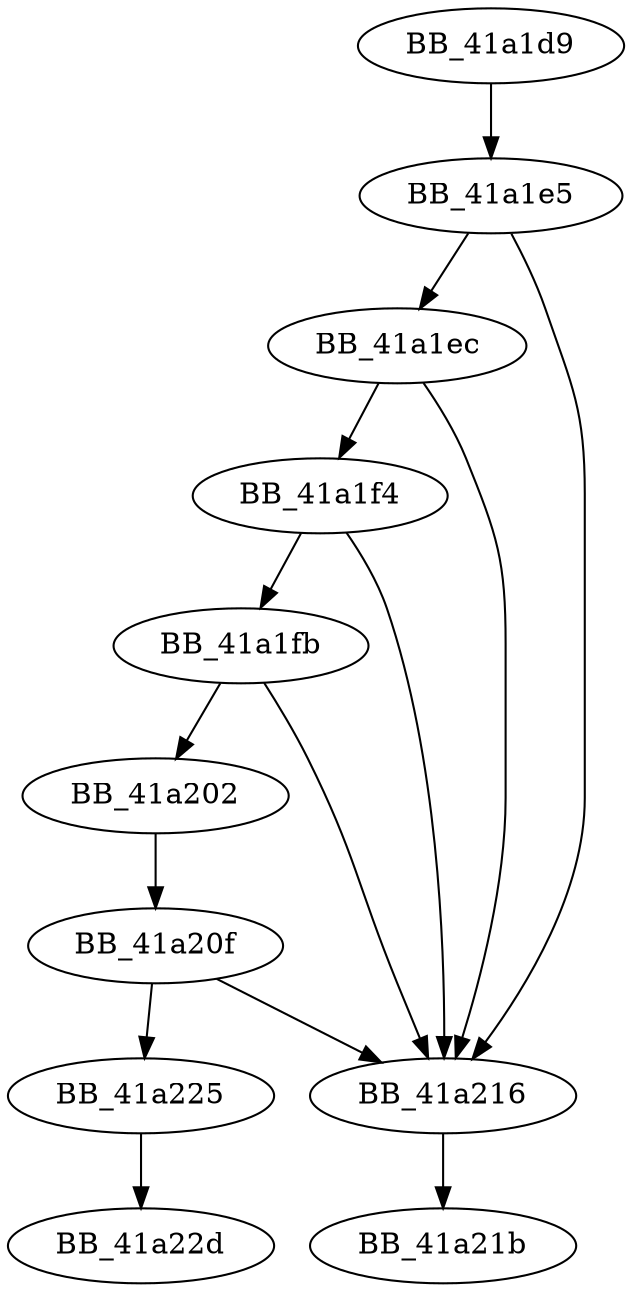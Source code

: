 DiGraph ___DestructExceptionObject{
BB_41a1d9->BB_41a1e5
BB_41a1e5->BB_41a1ec
BB_41a1e5->BB_41a216
BB_41a1ec->BB_41a1f4
BB_41a1ec->BB_41a216
BB_41a1f4->BB_41a1fb
BB_41a1f4->BB_41a216
BB_41a1fb->BB_41a202
BB_41a1fb->BB_41a216
BB_41a202->BB_41a20f
BB_41a20f->BB_41a216
BB_41a20f->BB_41a225
BB_41a216->BB_41a21b
BB_41a225->BB_41a22d
}
